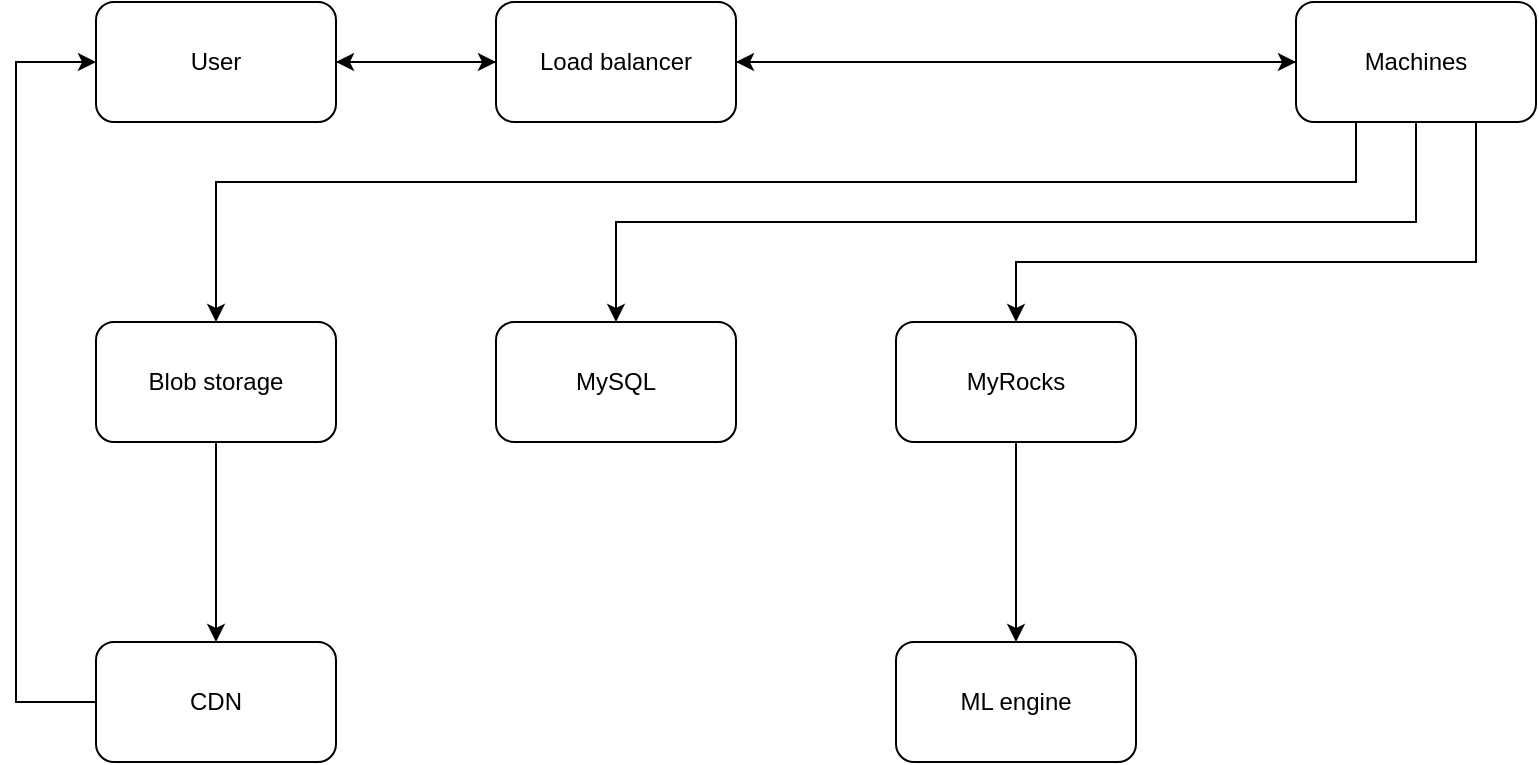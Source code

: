 <mxfile version="20.6.2" type="device"><diagram id="vG72B19wfTwEnfVpQH5k" name="Page-1"><mxGraphModel dx="870" dy="594" grid="1" gridSize="10" guides="1" tooltips="1" connect="1" arrows="1" fold="1" page="1" pageScale="1" pageWidth="850" pageHeight="1100" math="0" shadow="0"><root><mxCell id="0"/><mxCell id="1" parent="0"/><mxCell id="MIR0VB3c4ejmo6tqhJb_-18" style="edgeStyle=orthogonalEdgeStyle;rounded=0;orthogonalLoop=1;jettySize=auto;html=1;exitX=1;exitY=0.5;exitDx=0;exitDy=0;entryX=0;entryY=0.5;entryDx=0;entryDy=0;" parent="1" source="MIR0VB3c4ejmo6tqhJb_-1" target="MIR0VB3c4ejmo6tqhJb_-2" edge="1"><mxGeometry relative="1" as="geometry"/></mxCell><mxCell id="MIR0VB3c4ejmo6tqhJb_-1" value="User" style="rounded=1;whiteSpace=wrap;html=1;" parent="1" vertex="1"><mxGeometry x="80" y="80" width="120" height="60" as="geometry"/></mxCell><mxCell id="MIR0VB3c4ejmo6tqhJb_-19" style="edgeStyle=orthogonalEdgeStyle;rounded=0;orthogonalLoop=1;jettySize=auto;html=1;exitX=0;exitY=0.5;exitDx=0;exitDy=0;entryX=1;entryY=0.5;entryDx=0;entryDy=0;" parent="1" source="MIR0VB3c4ejmo6tqhJb_-2" target="MIR0VB3c4ejmo6tqhJb_-1" edge="1"><mxGeometry relative="1" as="geometry"/></mxCell><mxCell id="OiI7brXg1xchr_jilyM6-1" style="edgeStyle=orthogonalEdgeStyle;rounded=0;orthogonalLoop=1;jettySize=auto;html=1;exitX=1;exitY=0.5;exitDx=0;exitDy=0;entryX=1;entryY=0.5;entryDx=0;entryDy=0;" edge="1" parent="1" source="MIR0VB3c4ejmo6tqhJb_-2" target="MIR0VB3c4ejmo6tqhJb_-2"><mxGeometry relative="1" as="geometry"/></mxCell><mxCell id="OiI7brXg1xchr_jilyM6-2" style="edgeStyle=orthogonalEdgeStyle;rounded=0;orthogonalLoop=1;jettySize=auto;html=1;exitX=1;exitY=0.5;exitDx=0;exitDy=0;entryX=0;entryY=0.5;entryDx=0;entryDy=0;" edge="1" parent="1" source="MIR0VB3c4ejmo6tqhJb_-2" target="MIR0VB3c4ejmo6tqhJb_-4"><mxGeometry relative="1" as="geometry"/></mxCell><mxCell id="MIR0VB3c4ejmo6tqhJb_-2" value="Load balancer" style="rounded=1;whiteSpace=wrap;html=1;" parent="1" vertex="1"><mxGeometry x="280" y="80" width="120" height="60" as="geometry"/></mxCell><mxCell id="MIR0VB3c4ejmo6tqhJb_-13" style="edgeStyle=orthogonalEdgeStyle;rounded=0;orthogonalLoop=1;jettySize=auto;html=1;exitX=0.25;exitY=1;exitDx=0;exitDy=0;entryX=0.5;entryY=0;entryDx=0;entryDy=0;" parent="1" source="MIR0VB3c4ejmo6tqhJb_-4" target="MIR0VB3c4ejmo6tqhJb_-5" edge="1"><mxGeometry relative="1" as="geometry"><Array as="points"><mxPoint x="710" y="170"/><mxPoint x="140" y="170"/></Array></mxGeometry></mxCell><mxCell id="MIR0VB3c4ejmo6tqhJb_-14" style="edgeStyle=orthogonalEdgeStyle;rounded=0;orthogonalLoop=1;jettySize=auto;html=1;exitX=0.5;exitY=1;exitDx=0;exitDy=0;entryX=0.5;entryY=0;entryDx=0;entryDy=0;" parent="1" source="MIR0VB3c4ejmo6tqhJb_-4" target="MIR0VB3c4ejmo6tqhJb_-7" edge="1"><mxGeometry relative="1" as="geometry"><Array as="points"><mxPoint x="740" y="190"/><mxPoint x="340" y="190"/></Array></mxGeometry></mxCell><mxCell id="MIR0VB3c4ejmo6tqhJb_-15" style="edgeStyle=orthogonalEdgeStyle;rounded=0;orthogonalLoop=1;jettySize=auto;html=1;exitX=0.75;exitY=1;exitDx=0;exitDy=0;entryX=0.5;entryY=0;entryDx=0;entryDy=0;" parent="1" source="MIR0VB3c4ejmo6tqhJb_-4" target="MIR0VB3c4ejmo6tqhJb_-8" edge="1"><mxGeometry relative="1" as="geometry"><Array as="points"><mxPoint x="770" y="210"/><mxPoint x="540" y="210"/></Array></mxGeometry></mxCell><mxCell id="OiI7brXg1xchr_jilyM6-3" style="edgeStyle=orthogonalEdgeStyle;rounded=0;orthogonalLoop=1;jettySize=auto;html=1;exitX=0;exitY=0.5;exitDx=0;exitDy=0;entryX=1;entryY=0.5;entryDx=0;entryDy=0;" edge="1" parent="1" source="MIR0VB3c4ejmo6tqhJb_-4" target="MIR0VB3c4ejmo6tqhJb_-2"><mxGeometry relative="1" as="geometry"/></mxCell><mxCell id="MIR0VB3c4ejmo6tqhJb_-4" value="Machines" style="rounded=1;whiteSpace=wrap;html=1;" parent="1" vertex="1"><mxGeometry x="680" y="80" width="120" height="60" as="geometry"/></mxCell><mxCell id="OiI7brXg1xchr_jilyM6-5" style="edgeStyle=orthogonalEdgeStyle;rounded=0;orthogonalLoop=1;jettySize=auto;html=1;exitX=0.5;exitY=1;exitDx=0;exitDy=0;entryX=0.5;entryY=0;entryDx=0;entryDy=0;" edge="1" parent="1" source="MIR0VB3c4ejmo6tqhJb_-5" target="OiI7brXg1xchr_jilyM6-4"><mxGeometry relative="1" as="geometry"/></mxCell><mxCell id="MIR0VB3c4ejmo6tqhJb_-5" value="Blob storage" style="rounded=1;whiteSpace=wrap;html=1;" parent="1" vertex="1"><mxGeometry x="80" y="240" width="120" height="60" as="geometry"/></mxCell><mxCell id="MIR0VB3c4ejmo6tqhJb_-7" value="MySQL" style="rounded=1;whiteSpace=wrap;html=1;" parent="1" vertex="1"><mxGeometry x="280" y="240" width="120" height="60" as="geometry"/></mxCell><mxCell id="MIR0VB3c4ejmo6tqhJb_-23" style="edgeStyle=orthogonalEdgeStyle;rounded=0;orthogonalLoop=1;jettySize=auto;html=1;exitX=0.5;exitY=1;exitDx=0;exitDy=0;entryX=0.5;entryY=0;entryDx=0;entryDy=0;" parent="1" source="MIR0VB3c4ejmo6tqhJb_-8" target="MIR0VB3c4ejmo6tqhJb_-22" edge="1"><mxGeometry relative="1" as="geometry"/></mxCell><mxCell id="MIR0VB3c4ejmo6tqhJb_-8" value="MyRocks" style="rounded=1;whiteSpace=wrap;html=1;" parent="1" vertex="1"><mxGeometry x="480" y="240" width="120" height="60" as="geometry"/></mxCell><mxCell id="MIR0VB3c4ejmo6tqhJb_-22" value="ML engine" style="rounded=1;whiteSpace=wrap;html=1;" parent="1" vertex="1"><mxGeometry x="480" y="400" width="120" height="60" as="geometry"/></mxCell><mxCell id="OiI7brXg1xchr_jilyM6-6" style="edgeStyle=orthogonalEdgeStyle;rounded=0;orthogonalLoop=1;jettySize=auto;html=1;exitX=0;exitY=0.5;exitDx=0;exitDy=0;entryX=0;entryY=0.5;entryDx=0;entryDy=0;" edge="1" parent="1" source="OiI7brXg1xchr_jilyM6-4" target="MIR0VB3c4ejmo6tqhJb_-1"><mxGeometry relative="1" as="geometry"><Array as="points"><mxPoint x="40" y="430"/><mxPoint x="40" y="110"/></Array></mxGeometry></mxCell><mxCell id="OiI7brXg1xchr_jilyM6-4" value="CDN" style="rounded=1;whiteSpace=wrap;html=1;" vertex="1" parent="1"><mxGeometry x="80" y="400" width="120" height="60" as="geometry"/></mxCell></root></mxGraphModel></diagram></mxfile>